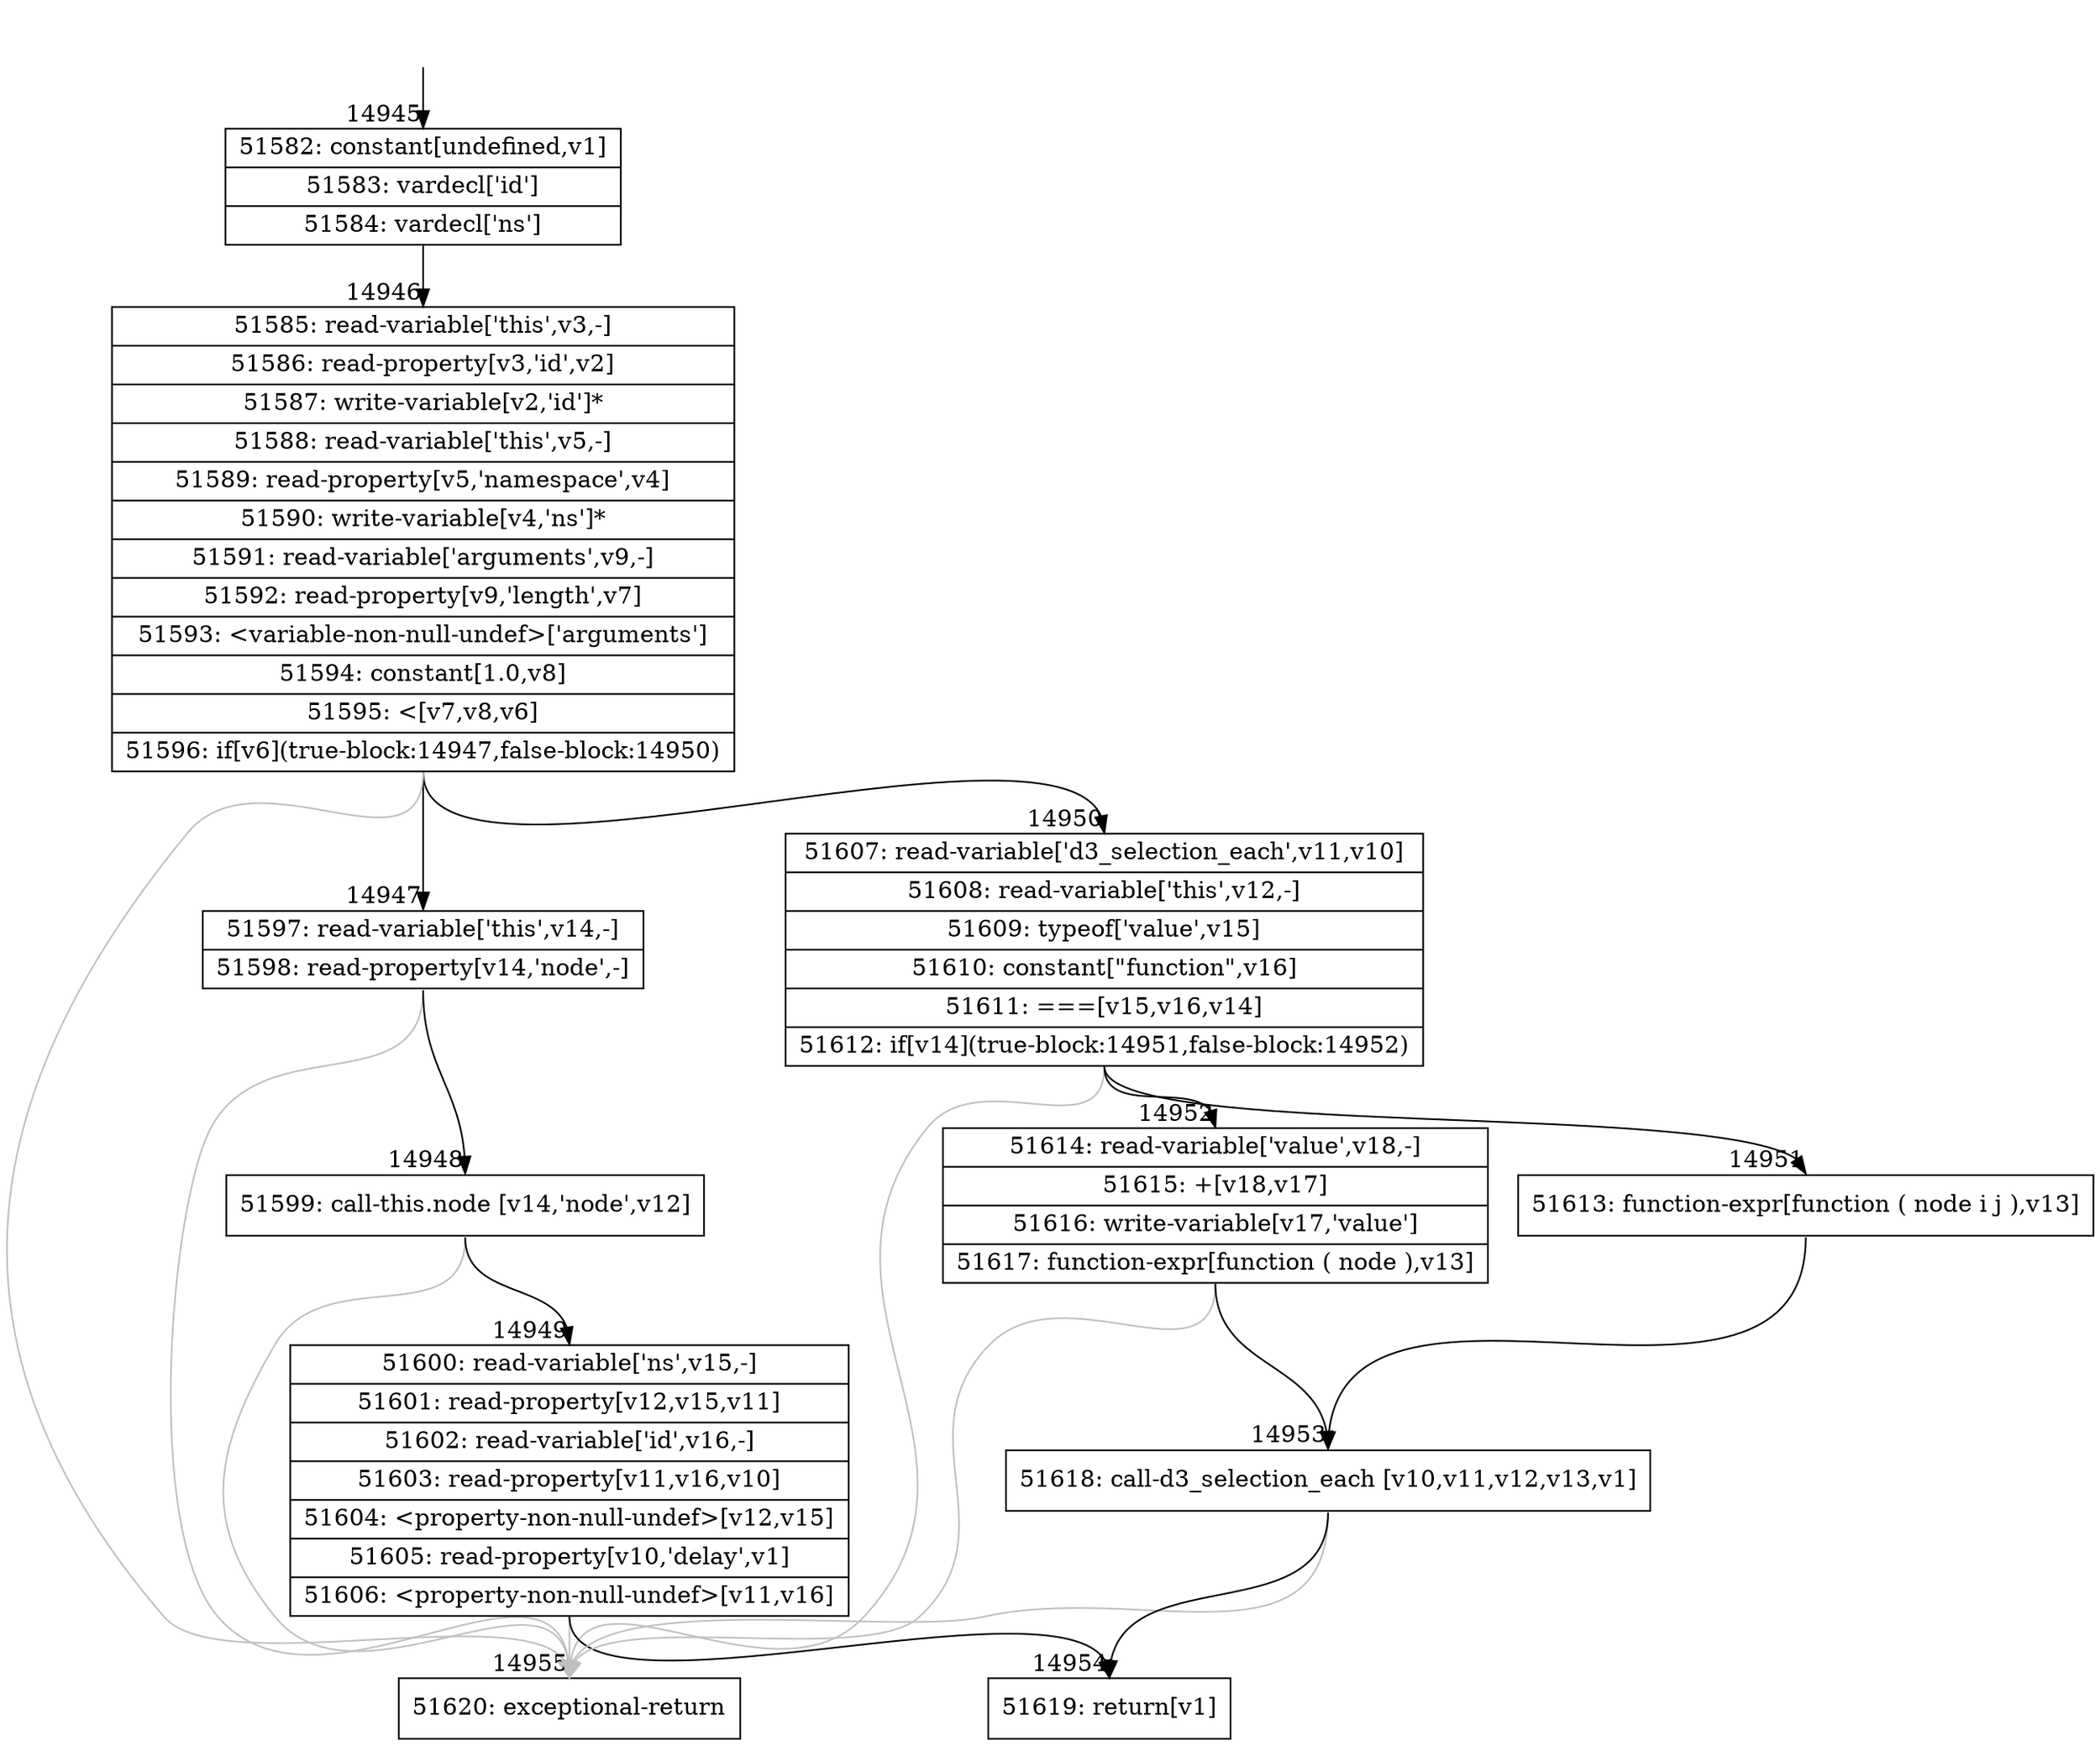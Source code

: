 digraph {
rankdir="TD"
BB_entry1394[shape=none,label=""];
BB_entry1394 -> BB14945 [tailport=s, headport=n, headlabel="    14945"]
BB14945 [shape=record label="{51582: constant[undefined,v1]|51583: vardecl['id']|51584: vardecl['ns']}" ] 
BB14945 -> BB14946 [tailport=s, headport=n, headlabel="      14946"]
BB14946 [shape=record label="{51585: read-variable['this',v3,-]|51586: read-property[v3,'id',v2]|51587: write-variable[v2,'id']*|51588: read-variable['this',v5,-]|51589: read-property[v5,'namespace',v4]|51590: write-variable[v4,'ns']*|51591: read-variable['arguments',v9,-]|51592: read-property[v9,'length',v7]|51593: \<variable-non-null-undef\>['arguments']|51594: constant[1.0,v8]|51595: \<[v7,v8,v6]|51596: if[v6](true-block:14947,false-block:14950)}" ] 
BB14946 -> BB14947 [tailport=s, headport=n, headlabel="      14947"]
BB14946 -> BB14950 [tailport=s, headport=n, headlabel="      14950"]
BB14946 -> BB14955 [tailport=s, headport=n, color=gray, headlabel="      14955"]
BB14947 [shape=record label="{51597: read-variable['this',v14,-]|51598: read-property[v14,'node',-]}" ] 
BB14947 -> BB14948 [tailport=s, headport=n, headlabel="      14948"]
BB14947 -> BB14955 [tailport=s, headport=n, color=gray]
BB14948 [shape=record label="{51599: call-this.node [v14,'node',v12]}" ] 
BB14948 -> BB14949 [tailport=s, headport=n, headlabel="      14949"]
BB14948 -> BB14955 [tailport=s, headport=n, color=gray]
BB14949 [shape=record label="{51600: read-variable['ns',v15,-]|51601: read-property[v12,v15,v11]|51602: read-variable['id',v16,-]|51603: read-property[v11,v16,v10]|51604: \<property-non-null-undef\>[v12,v15]|51605: read-property[v10,'delay',v1]|51606: \<property-non-null-undef\>[v11,v16]}" ] 
BB14949 -> BB14954 [tailport=s, headport=n, headlabel="      14954"]
BB14949 -> BB14955 [tailport=s, headport=n, color=gray]
BB14950 [shape=record label="{51607: read-variable['d3_selection_each',v11,v10]|51608: read-variable['this',v12,-]|51609: typeof['value',v15]|51610: constant[\"function\",v16]|51611: ===[v15,v16,v14]|51612: if[v14](true-block:14951,false-block:14952)}" ] 
BB14950 -> BB14951 [tailport=s, headport=n, headlabel="      14951"]
BB14950 -> BB14952 [tailport=s, headport=n, headlabel="      14952"]
BB14950 -> BB14955 [tailport=s, headport=n, color=gray]
BB14951 [shape=record label="{51613: function-expr[function ( node i j ),v13]}" ] 
BB14951 -> BB14953 [tailport=s, headport=n, headlabel="      14953"]
BB14952 [shape=record label="{51614: read-variable['value',v18,-]|51615: +[v18,v17]|51616: write-variable[v17,'value']|51617: function-expr[function ( node ),v13]}" ] 
BB14952 -> BB14953 [tailport=s, headport=n]
BB14952 -> BB14955 [tailport=s, headport=n, color=gray]
BB14953 [shape=record label="{51618: call-d3_selection_each [v10,v11,v12,v13,v1]}" ] 
BB14953 -> BB14954 [tailport=s, headport=n]
BB14953 -> BB14955 [tailport=s, headport=n, color=gray]
BB14954 [shape=record label="{51619: return[v1]}" ] 
BB14955 [shape=record label="{51620: exceptional-return}" ] 
//#$~ 8811
}
